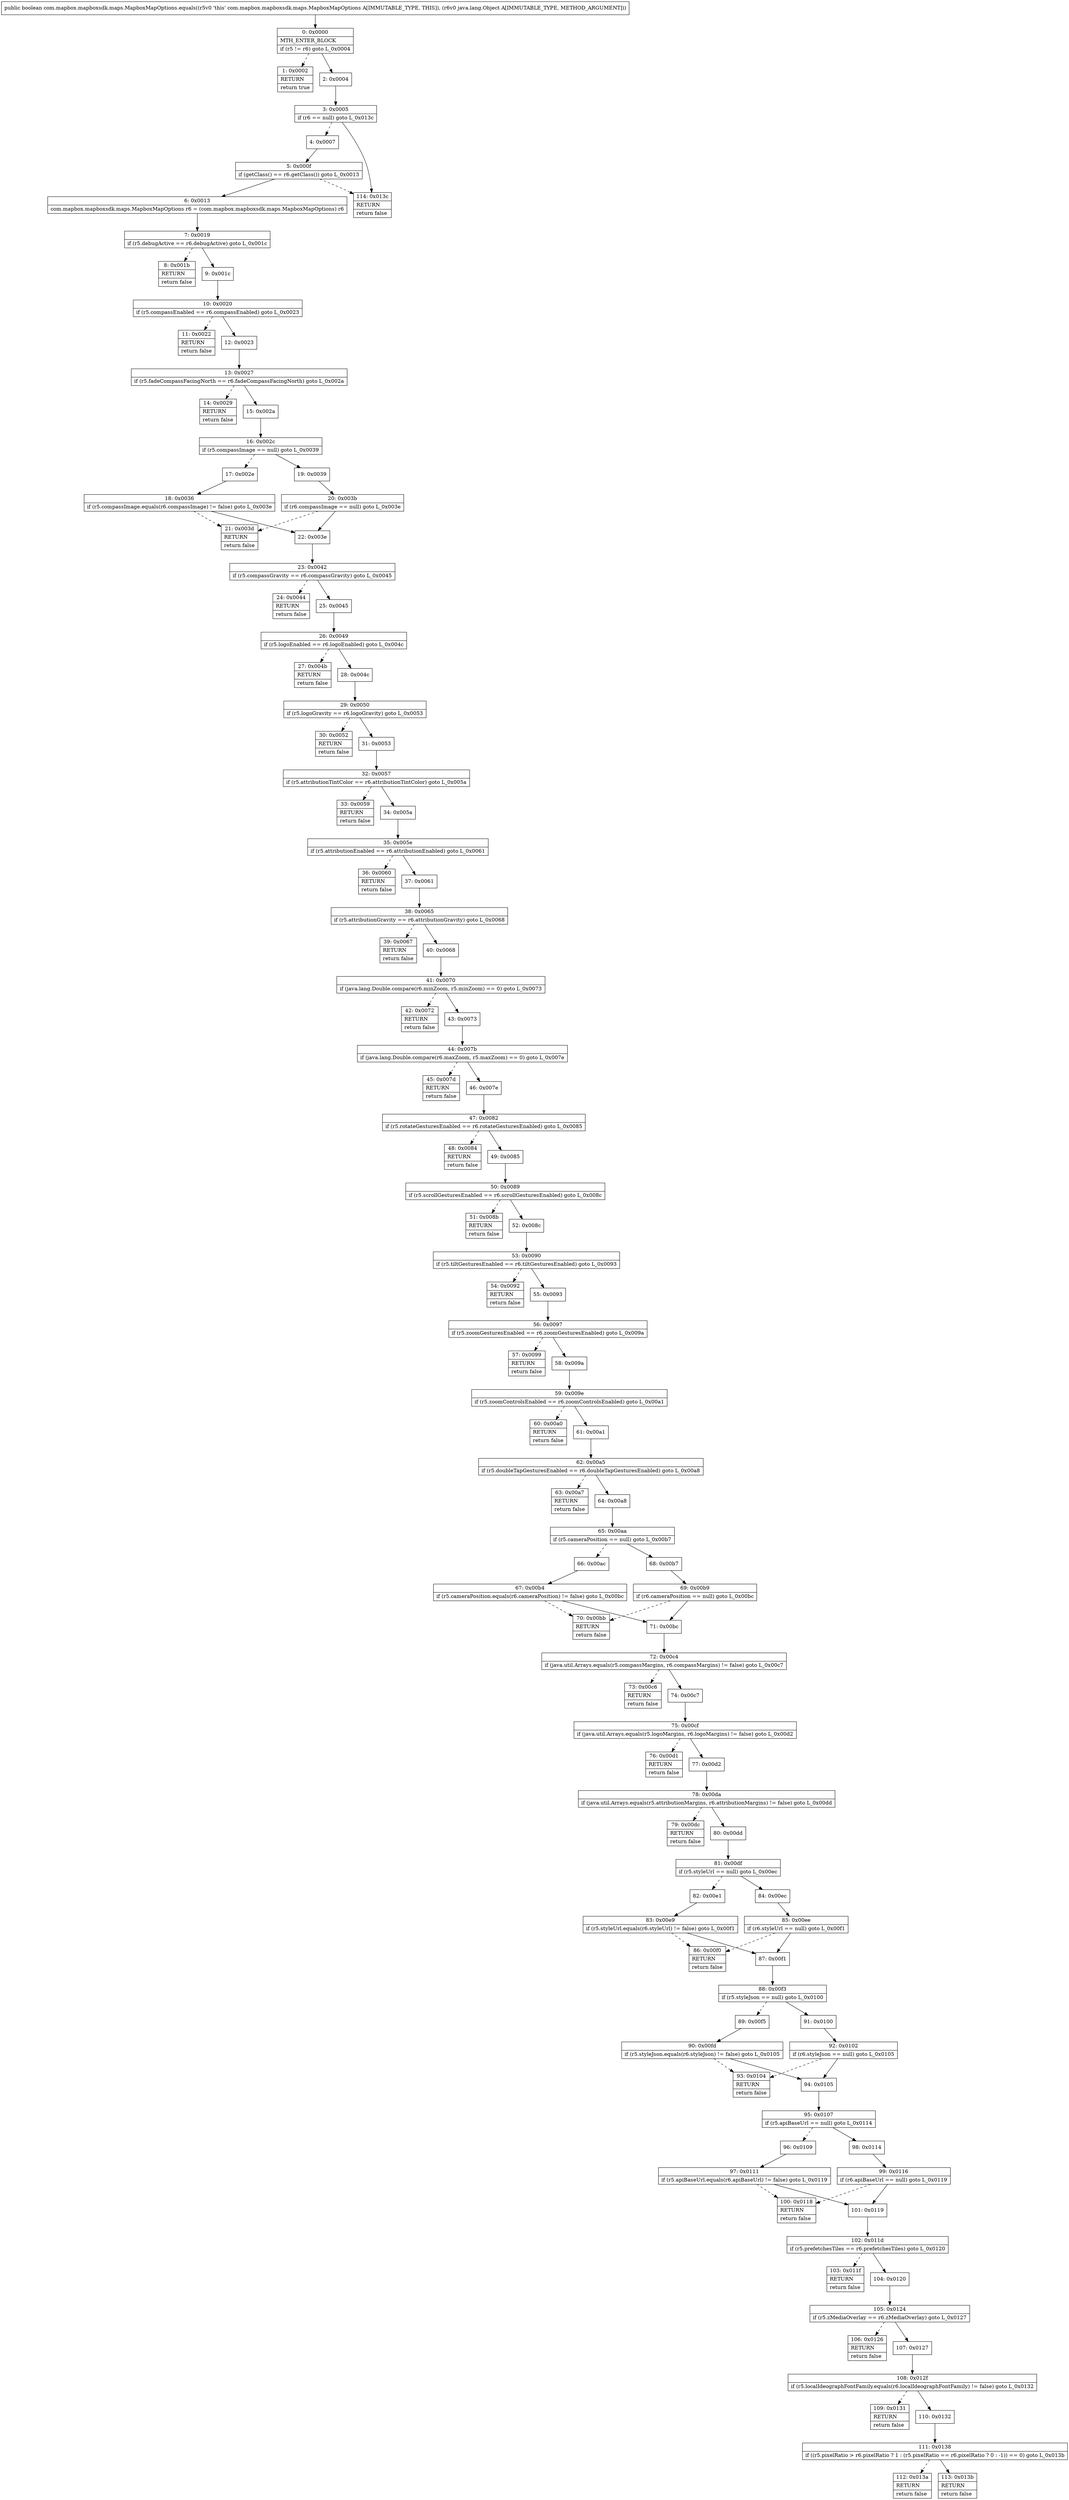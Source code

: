 digraph "CFG forcom.mapbox.mapboxsdk.maps.MapboxMapOptions.equals(Ljava\/lang\/Object;)Z" {
Node_0 [shape=record,label="{0\:\ 0x0000|MTH_ENTER_BLOCK\l|if (r5 != r6) goto L_0x0004\l}"];
Node_1 [shape=record,label="{1\:\ 0x0002|RETURN\l|return true\l}"];
Node_2 [shape=record,label="{2\:\ 0x0004}"];
Node_3 [shape=record,label="{3\:\ 0x0005|if (r6 == null) goto L_0x013c\l}"];
Node_4 [shape=record,label="{4\:\ 0x0007}"];
Node_5 [shape=record,label="{5\:\ 0x000f|if (getClass() == r6.getClass()) goto L_0x0013\l}"];
Node_6 [shape=record,label="{6\:\ 0x0013|com.mapbox.mapboxsdk.maps.MapboxMapOptions r6 = (com.mapbox.mapboxsdk.maps.MapboxMapOptions) r6\l}"];
Node_7 [shape=record,label="{7\:\ 0x0019|if (r5.debugActive == r6.debugActive) goto L_0x001c\l}"];
Node_8 [shape=record,label="{8\:\ 0x001b|RETURN\l|return false\l}"];
Node_9 [shape=record,label="{9\:\ 0x001c}"];
Node_10 [shape=record,label="{10\:\ 0x0020|if (r5.compassEnabled == r6.compassEnabled) goto L_0x0023\l}"];
Node_11 [shape=record,label="{11\:\ 0x0022|RETURN\l|return false\l}"];
Node_12 [shape=record,label="{12\:\ 0x0023}"];
Node_13 [shape=record,label="{13\:\ 0x0027|if (r5.fadeCompassFacingNorth == r6.fadeCompassFacingNorth) goto L_0x002a\l}"];
Node_14 [shape=record,label="{14\:\ 0x0029|RETURN\l|return false\l}"];
Node_15 [shape=record,label="{15\:\ 0x002a}"];
Node_16 [shape=record,label="{16\:\ 0x002c|if (r5.compassImage == null) goto L_0x0039\l}"];
Node_17 [shape=record,label="{17\:\ 0x002e}"];
Node_18 [shape=record,label="{18\:\ 0x0036|if (r5.compassImage.equals(r6.compassImage) != false) goto L_0x003e\l}"];
Node_19 [shape=record,label="{19\:\ 0x0039}"];
Node_20 [shape=record,label="{20\:\ 0x003b|if (r6.compassImage == null) goto L_0x003e\l}"];
Node_21 [shape=record,label="{21\:\ 0x003d|RETURN\l|return false\l}"];
Node_22 [shape=record,label="{22\:\ 0x003e}"];
Node_23 [shape=record,label="{23\:\ 0x0042|if (r5.compassGravity == r6.compassGravity) goto L_0x0045\l}"];
Node_24 [shape=record,label="{24\:\ 0x0044|RETURN\l|return false\l}"];
Node_25 [shape=record,label="{25\:\ 0x0045}"];
Node_26 [shape=record,label="{26\:\ 0x0049|if (r5.logoEnabled == r6.logoEnabled) goto L_0x004c\l}"];
Node_27 [shape=record,label="{27\:\ 0x004b|RETURN\l|return false\l}"];
Node_28 [shape=record,label="{28\:\ 0x004c}"];
Node_29 [shape=record,label="{29\:\ 0x0050|if (r5.logoGravity == r6.logoGravity) goto L_0x0053\l}"];
Node_30 [shape=record,label="{30\:\ 0x0052|RETURN\l|return false\l}"];
Node_31 [shape=record,label="{31\:\ 0x0053}"];
Node_32 [shape=record,label="{32\:\ 0x0057|if (r5.attributionTintColor == r6.attributionTintColor) goto L_0x005a\l}"];
Node_33 [shape=record,label="{33\:\ 0x0059|RETURN\l|return false\l}"];
Node_34 [shape=record,label="{34\:\ 0x005a}"];
Node_35 [shape=record,label="{35\:\ 0x005e|if (r5.attributionEnabled == r6.attributionEnabled) goto L_0x0061\l}"];
Node_36 [shape=record,label="{36\:\ 0x0060|RETURN\l|return false\l}"];
Node_37 [shape=record,label="{37\:\ 0x0061}"];
Node_38 [shape=record,label="{38\:\ 0x0065|if (r5.attributionGravity == r6.attributionGravity) goto L_0x0068\l}"];
Node_39 [shape=record,label="{39\:\ 0x0067|RETURN\l|return false\l}"];
Node_40 [shape=record,label="{40\:\ 0x0068}"];
Node_41 [shape=record,label="{41\:\ 0x0070|if (java.lang.Double.compare(r6.minZoom, r5.minZoom) == 0) goto L_0x0073\l}"];
Node_42 [shape=record,label="{42\:\ 0x0072|RETURN\l|return false\l}"];
Node_43 [shape=record,label="{43\:\ 0x0073}"];
Node_44 [shape=record,label="{44\:\ 0x007b|if (java.lang.Double.compare(r6.maxZoom, r5.maxZoom) == 0) goto L_0x007e\l}"];
Node_45 [shape=record,label="{45\:\ 0x007d|RETURN\l|return false\l}"];
Node_46 [shape=record,label="{46\:\ 0x007e}"];
Node_47 [shape=record,label="{47\:\ 0x0082|if (r5.rotateGesturesEnabled == r6.rotateGesturesEnabled) goto L_0x0085\l}"];
Node_48 [shape=record,label="{48\:\ 0x0084|RETURN\l|return false\l}"];
Node_49 [shape=record,label="{49\:\ 0x0085}"];
Node_50 [shape=record,label="{50\:\ 0x0089|if (r5.scrollGesturesEnabled == r6.scrollGesturesEnabled) goto L_0x008c\l}"];
Node_51 [shape=record,label="{51\:\ 0x008b|RETURN\l|return false\l}"];
Node_52 [shape=record,label="{52\:\ 0x008c}"];
Node_53 [shape=record,label="{53\:\ 0x0090|if (r5.tiltGesturesEnabled == r6.tiltGesturesEnabled) goto L_0x0093\l}"];
Node_54 [shape=record,label="{54\:\ 0x0092|RETURN\l|return false\l}"];
Node_55 [shape=record,label="{55\:\ 0x0093}"];
Node_56 [shape=record,label="{56\:\ 0x0097|if (r5.zoomGesturesEnabled == r6.zoomGesturesEnabled) goto L_0x009a\l}"];
Node_57 [shape=record,label="{57\:\ 0x0099|RETURN\l|return false\l}"];
Node_58 [shape=record,label="{58\:\ 0x009a}"];
Node_59 [shape=record,label="{59\:\ 0x009e|if (r5.zoomControlsEnabled == r6.zoomControlsEnabled) goto L_0x00a1\l}"];
Node_60 [shape=record,label="{60\:\ 0x00a0|RETURN\l|return false\l}"];
Node_61 [shape=record,label="{61\:\ 0x00a1}"];
Node_62 [shape=record,label="{62\:\ 0x00a5|if (r5.doubleTapGesturesEnabled == r6.doubleTapGesturesEnabled) goto L_0x00a8\l}"];
Node_63 [shape=record,label="{63\:\ 0x00a7|RETURN\l|return false\l}"];
Node_64 [shape=record,label="{64\:\ 0x00a8}"];
Node_65 [shape=record,label="{65\:\ 0x00aa|if (r5.cameraPosition == null) goto L_0x00b7\l}"];
Node_66 [shape=record,label="{66\:\ 0x00ac}"];
Node_67 [shape=record,label="{67\:\ 0x00b4|if (r5.cameraPosition.equals(r6.cameraPosition) != false) goto L_0x00bc\l}"];
Node_68 [shape=record,label="{68\:\ 0x00b7}"];
Node_69 [shape=record,label="{69\:\ 0x00b9|if (r6.cameraPosition == null) goto L_0x00bc\l}"];
Node_70 [shape=record,label="{70\:\ 0x00bb|RETURN\l|return false\l}"];
Node_71 [shape=record,label="{71\:\ 0x00bc}"];
Node_72 [shape=record,label="{72\:\ 0x00c4|if (java.util.Arrays.equals(r5.compassMargins, r6.compassMargins) != false) goto L_0x00c7\l}"];
Node_73 [shape=record,label="{73\:\ 0x00c6|RETURN\l|return false\l}"];
Node_74 [shape=record,label="{74\:\ 0x00c7}"];
Node_75 [shape=record,label="{75\:\ 0x00cf|if (java.util.Arrays.equals(r5.logoMargins, r6.logoMargins) != false) goto L_0x00d2\l}"];
Node_76 [shape=record,label="{76\:\ 0x00d1|RETURN\l|return false\l}"];
Node_77 [shape=record,label="{77\:\ 0x00d2}"];
Node_78 [shape=record,label="{78\:\ 0x00da|if (java.util.Arrays.equals(r5.attributionMargins, r6.attributionMargins) != false) goto L_0x00dd\l}"];
Node_79 [shape=record,label="{79\:\ 0x00dc|RETURN\l|return false\l}"];
Node_80 [shape=record,label="{80\:\ 0x00dd}"];
Node_81 [shape=record,label="{81\:\ 0x00df|if (r5.styleUrl == null) goto L_0x00ec\l}"];
Node_82 [shape=record,label="{82\:\ 0x00e1}"];
Node_83 [shape=record,label="{83\:\ 0x00e9|if (r5.styleUrl.equals(r6.styleUrl) != false) goto L_0x00f1\l}"];
Node_84 [shape=record,label="{84\:\ 0x00ec}"];
Node_85 [shape=record,label="{85\:\ 0x00ee|if (r6.styleUrl == null) goto L_0x00f1\l}"];
Node_86 [shape=record,label="{86\:\ 0x00f0|RETURN\l|return false\l}"];
Node_87 [shape=record,label="{87\:\ 0x00f1}"];
Node_88 [shape=record,label="{88\:\ 0x00f3|if (r5.styleJson == null) goto L_0x0100\l}"];
Node_89 [shape=record,label="{89\:\ 0x00f5}"];
Node_90 [shape=record,label="{90\:\ 0x00fd|if (r5.styleJson.equals(r6.styleJson) != false) goto L_0x0105\l}"];
Node_91 [shape=record,label="{91\:\ 0x0100}"];
Node_92 [shape=record,label="{92\:\ 0x0102|if (r6.styleJson == null) goto L_0x0105\l}"];
Node_93 [shape=record,label="{93\:\ 0x0104|RETURN\l|return false\l}"];
Node_94 [shape=record,label="{94\:\ 0x0105}"];
Node_95 [shape=record,label="{95\:\ 0x0107|if (r5.apiBaseUrl == null) goto L_0x0114\l}"];
Node_96 [shape=record,label="{96\:\ 0x0109}"];
Node_97 [shape=record,label="{97\:\ 0x0111|if (r5.apiBaseUrl.equals(r6.apiBaseUrl) != false) goto L_0x0119\l}"];
Node_98 [shape=record,label="{98\:\ 0x0114}"];
Node_99 [shape=record,label="{99\:\ 0x0116|if (r6.apiBaseUrl == null) goto L_0x0119\l}"];
Node_100 [shape=record,label="{100\:\ 0x0118|RETURN\l|return false\l}"];
Node_101 [shape=record,label="{101\:\ 0x0119}"];
Node_102 [shape=record,label="{102\:\ 0x011d|if (r5.prefetchesTiles == r6.prefetchesTiles) goto L_0x0120\l}"];
Node_103 [shape=record,label="{103\:\ 0x011f|RETURN\l|return false\l}"];
Node_104 [shape=record,label="{104\:\ 0x0120}"];
Node_105 [shape=record,label="{105\:\ 0x0124|if (r5.zMediaOverlay == r6.zMediaOverlay) goto L_0x0127\l}"];
Node_106 [shape=record,label="{106\:\ 0x0126|RETURN\l|return false\l}"];
Node_107 [shape=record,label="{107\:\ 0x0127}"];
Node_108 [shape=record,label="{108\:\ 0x012f|if (r5.localIdeographFontFamily.equals(r6.localIdeographFontFamily) != false) goto L_0x0132\l}"];
Node_109 [shape=record,label="{109\:\ 0x0131|RETURN\l|return false\l}"];
Node_110 [shape=record,label="{110\:\ 0x0132}"];
Node_111 [shape=record,label="{111\:\ 0x0138|if ((r5.pixelRatio \> r6.pixelRatio ? 1 : (r5.pixelRatio == r6.pixelRatio ? 0 : \-1)) == 0) goto L_0x013b\l}"];
Node_112 [shape=record,label="{112\:\ 0x013a|RETURN\l|return false\l}"];
Node_113 [shape=record,label="{113\:\ 0x013b|RETURN\l|return false\l}"];
Node_114 [shape=record,label="{114\:\ 0x013c|RETURN\l|return false\l}"];
MethodNode[shape=record,label="{public boolean com.mapbox.mapboxsdk.maps.MapboxMapOptions.equals((r5v0 'this' com.mapbox.mapboxsdk.maps.MapboxMapOptions A[IMMUTABLE_TYPE, THIS]), (r6v0 java.lang.Object A[IMMUTABLE_TYPE, METHOD_ARGUMENT])) }"];
MethodNode -> Node_0;
Node_0 -> Node_1[style=dashed];
Node_0 -> Node_2;
Node_2 -> Node_3;
Node_3 -> Node_4[style=dashed];
Node_3 -> Node_114;
Node_4 -> Node_5;
Node_5 -> Node_6;
Node_5 -> Node_114[style=dashed];
Node_6 -> Node_7;
Node_7 -> Node_8[style=dashed];
Node_7 -> Node_9;
Node_9 -> Node_10;
Node_10 -> Node_11[style=dashed];
Node_10 -> Node_12;
Node_12 -> Node_13;
Node_13 -> Node_14[style=dashed];
Node_13 -> Node_15;
Node_15 -> Node_16;
Node_16 -> Node_17[style=dashed];
Node_16 -> Node_19;
Node_17 -> Node_18;
Node_18 -> Node_22;
Node_18 -> Node_21[style=dashed];
Node_19 -> Node_20;
Node_20 -> Node_21[style=dashed];
Node_20 -> Node_22;
Node_22 -> Node_23;
Node_23 -> Node_24[style=dashed];
Node_23 -> Node_25;
Node_25 -> Node_26;
Node_26 -> Node_27[style=dashed];
Node_26 -> Node_28;
Node_28 -> Node_29;
Node_29 -> Node_30[style=dashed];
Node_29 -> Node_31;
Node_31 -> Node_32;
Node_32 -> Node_33[style=dashed];
Node_32 -> Node_34;
Node_34 -> Node_35;
Node_35 -> Node_36[style=dashed];
Node_35 -> Node_37;
Node_37 -> Node_38;
Node_38 -> Node_39[style=dashed];
Node_38 -> Node_40;
Node_40 -> Node_41;
Node_41 -> Node_42[style=dashed];
Node_41 -> Node_43;
Node_43 -> Node_44;
Node_44 -> Node_45[style=dashed];
Node_44 -> Node_46;
Node_46 -> Node_47;
Node_47 -> Node_48[style=dashed];
Node_47 -> Node_49;
Node_49 -> Node_50;
Node_50 -> Node_51[style=dashed];
Node_50 -> Node_52;
Node_52 -> Node_53;
Node_53 -> Node_54[style=dashed];
Node_53 -> Node_55;
Node_55 -> Node_56;
Node_56 -> Node_57[style=dashed];
Node_56 -> Node_58;
Node_58 -> Node_59;
Node_59 -> Node_60[style=dashed];
Node_59 -> Node_61;
Node_61 -> Node_62;
Node_62 -> Node_63[style=dashed];
Node_62 -> Node_64;
Node_64 -> Node_65;
Node_65 -> Node_66[style=dashed];
Node_65 -> Node_68;
Node_66 -> Node_67;
Node_67 -> Node_71;
Node_67 -> Node_70[style=dashed];
Node_68 -> Node_69;
Node_69 -> Node_70[style=dashed];
Node_69 -> Node_71;
Node_71 -> Node_72;
Node_72 -> Node_73[style=dashed];
Node_72 -> Node_74;
Node_74 -> Node_75;
Node_75 -> Node_76[style=dashed];
Node_75 -> Node_77;
Node_77 -> Node_78;
Node_78 -> Node_79[style=dashed];
Node_78 -> Node_80;
Node_80 -> Node_81;
Node_81 -> Node_82[style=dashed];
Node_81 -> Node_84;
Node_82 -> Node_83;
Node_83 -> Node_87;
Node_83 -> Node_86[style=dashed];
Node_84 -> Node_85;
Node_85 -> Node_86[style=dashed];
Node_85 -> Node_87;
Node_87 -> Node_88;
Node_88 -> Node_89[style=dashed];
Node_88 -> Node_91;
Node_89 -> Node_90;
Node_90 -> Node_94;
Node_90 -> Node_93[style=dashed];
Node_91 -> Node_92;
Node_92 -> Node_93[style=dashed];
Node_92 -> Node_94;
Node_94 -> Node_95;
Node_95 -> Node_96[style=dashed];
Node_95 -> Node_98;
Node_96 -> Node_97;
Node_97 -> Node_101;
Node_97 -> Node_100[style=dashed];
Node_98 -> Node_99;
Node_99 -> Node_100[style=dashed];
Node_99 -> Node_101;
Node_101 -> Node_102;
Node_102 -> Node_103[style=dashed];
Node_102 -> Node_104;
Node_104 -> Node_105;
Node_105 -> Node_106[style=dashed];
Node_105 -> Node_107;
Node_107 -> Node_108;
Node_108 -> Node_109[style=dashed];
Node_108 -> Node_110;
Node_110 -> Node_111;
Node_111 -> Node_112[style=dashed];
Node_111 -> Node_113;
}

